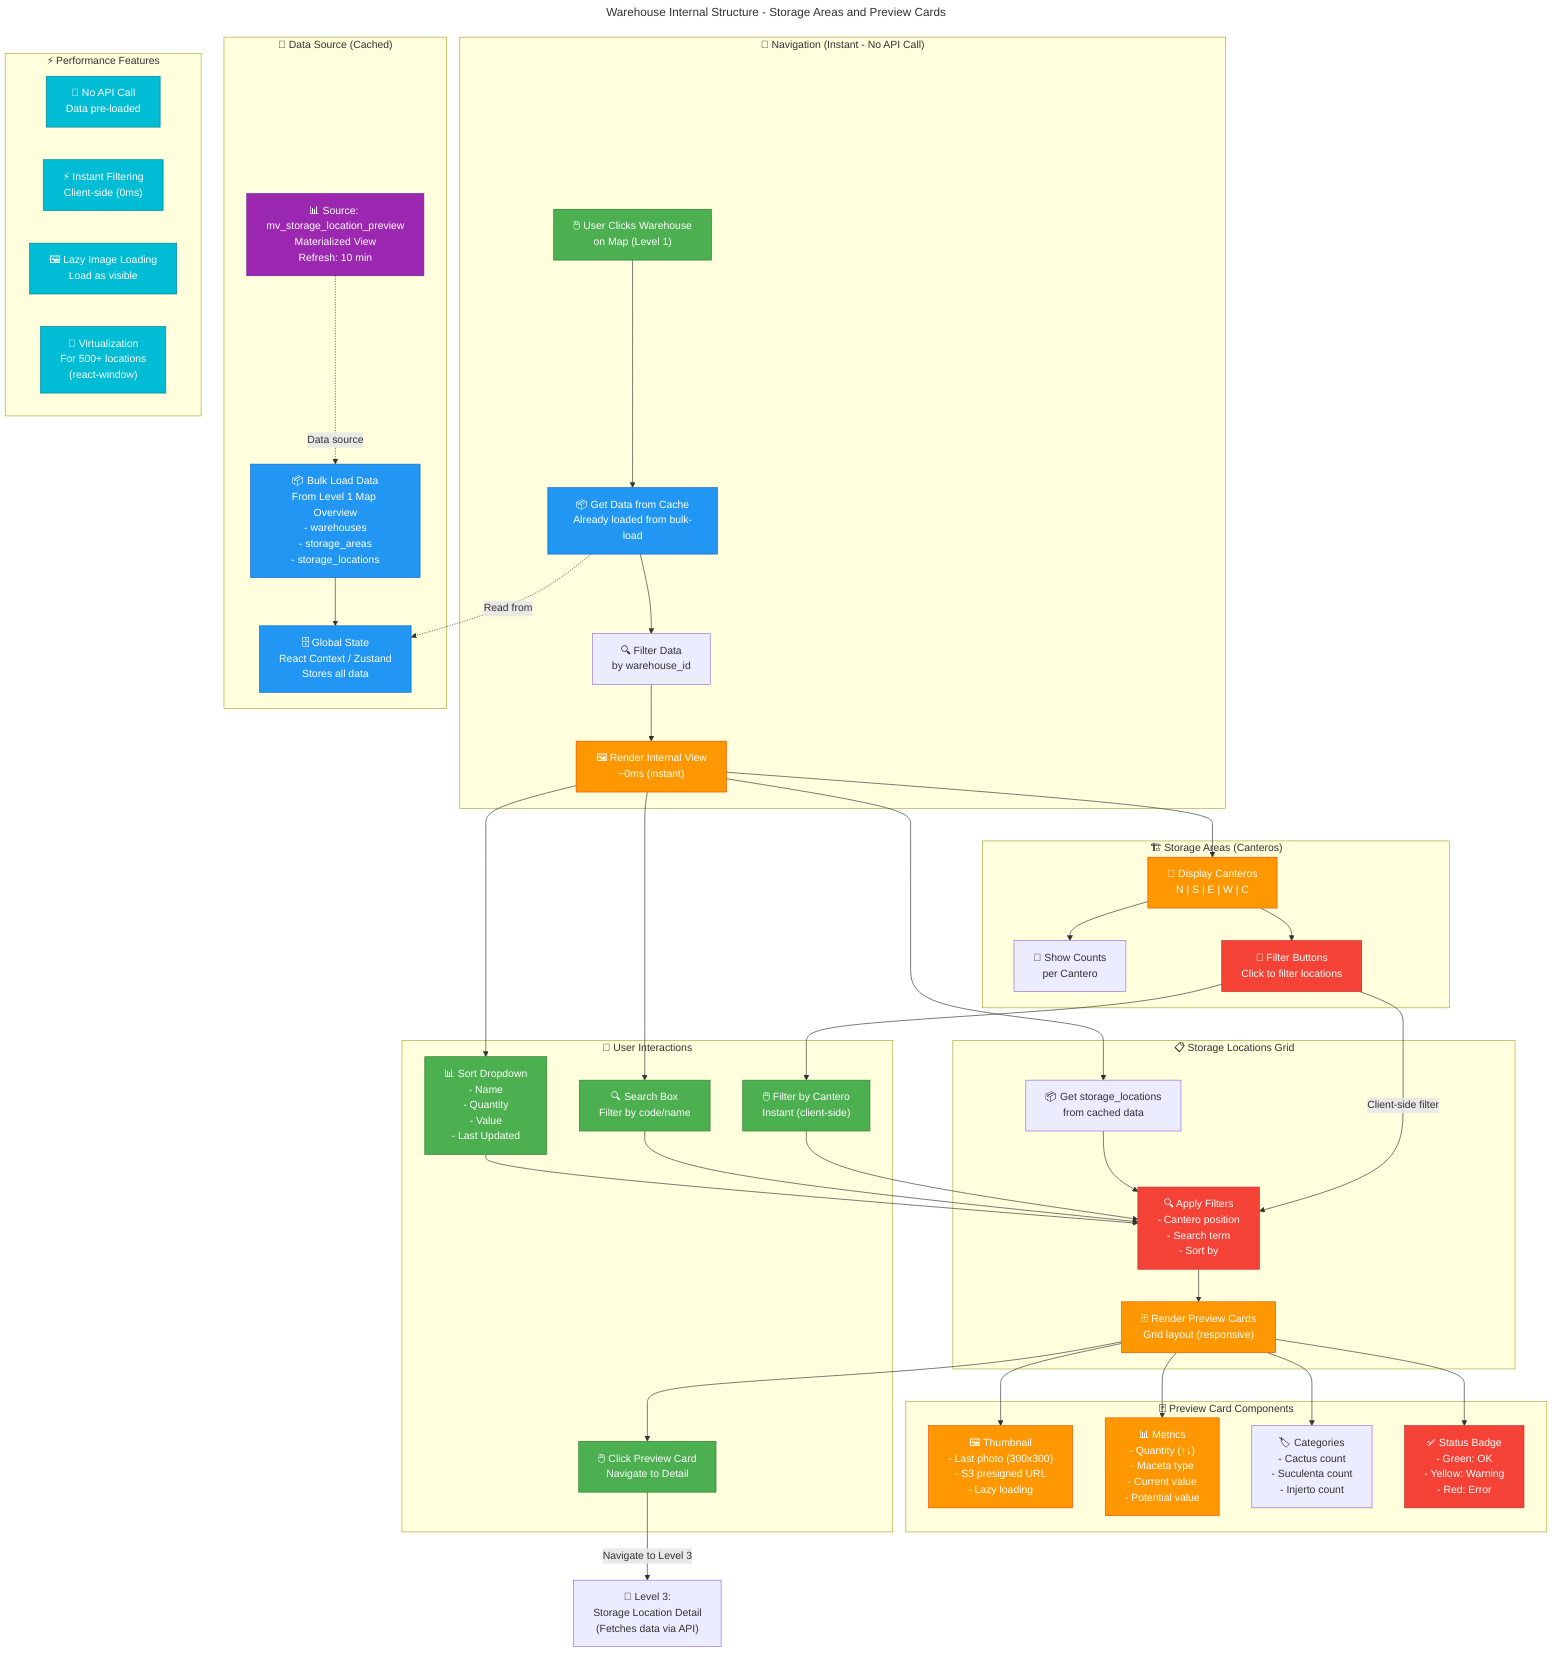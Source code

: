 ---
title: Warehouse Internal Structure - Storage Areas and Preview Cards
---
graph TB
    %% Entry Point
    UserClickWH["🖱️ User Clicks Warehouse<br/>on Map (Level 1)"]

    %% Navigation (No API Call)
    subgraph Navigation["🚀 Navigation (Instant - No API Call)"]
        GetCachedData["📦 Get Data from Cache<br/>Already loaded from bulk-load"]
        FilterByWarehouse["🔍 Filter Data<br/>by warehouse_id"]
        RenderView["🖼️ Render Internal View<br/>~0ms (instant)"]

        UserClickWH --> GetCachedData
        GetCachedData --> FilterByWarehouse
        FilterByWarehouse --> RenderView
    end

    %% Storage Areas Display
    subgraph StorageAreas["🏗️ Storage Areas (Canteros)"]
        DisplayCanteros["📍 Display Canteros<br/>N | S | E | W | C"]
        ShowCounts["🔢 Show Counts<br/>per Cantero"]
        FilterButtons["🔘 Filter Buttons<br/>Click to filter locations"]

        RenderView --> DisplayCanteros
        DisplayCanteros --> ShowCounts
        DisplayCanteros --> FilterButtons
    end

    %% Storage Locations Grid
    subgraph LocationsGrid["📋 Storage Locations Grid"]
        GetLocations["📦 Get storage_locations<br/>from cached data"]
        ApplyFilters["🔍 Apply Filters<br/>- Cantero position<br/>- Search term<br/>- Sort by"]
        RenderCards["🃏 Render Preview Cards<br/>Grid layout (responsive)"]

        FilterButtons -->|"Client-side filter"| ApplyFilters
        RenderView --> GetLocations
        GetLocations --> ApplyFilters
        ApplyFilters --> RenderCards
    end

    %% Preview Card Details
    subgraph PreviewCard["🃏 Preview Card Components"]
        Thumbnail["🖼️ Thumbnail<br/>- Last photo (300x300)<br/>- S3 presigned URL<br/>- Lazy loading"]
        Metrics["📊 Metrics<br/>- Quantity (↑↓)<br/>- Maceta type<br/>- Current value<br/>- Potential value"]
        Categories["🏷️ Categories<br/>- Cactus count<br/>- Suculenta count<br/>- Injerto count"]
        StatusBadge["✅ Status Badge<br/>- Green: OK<br/>- Yellow: Warning<br/>- Red: Error"]

        RenderCards --> Thumbnail
        RenderCards --> Metrics
        RenderCards --> Categories
        RenderCards --> StatusBadge
    end

    %% User Interactions
    subgraph Interactions["💬 User Interactions"]
        FilterCantero["🖱️ Filter by Cantero<br/>Instant (client-side)"]
        SearchBox["🔍 Search Box<br/>Filter by code/name"]
        SortDropdown["📊 Sort Dropdown<br/>- Name<br/>- Quantity<br/>- Value<br/>- Last Updated"]
        ClickCard["🖱️ Click Preview Card<br/>Navigate to Detail"]

        FilterButtons --> FilterCantero
        RenderView --> SearchBox
        RenderView --> SortDropdown

        FilterCantero --> ApplyFilters
        SearchBox --> ApplyFilters
        SortDropdown --> ApplyFilters

        RenderCards --> ClickCard
    end

    %% Navigation to Detail View
    ClickCard -->|"Navigate to Level 3"| DetailView["📸 Level 3:<br/>Storage Location Detail<br/>(Fetches data via API)"]

    %% Data Source (Already Loaded)
    subgraph DataSource["💾 Data Source (Cached)"]
        BulkLoadData["📦 Bulk Load Data<br/>From Level 1 Map Overview<br/>- warehouses<br/>- storage_areas<br/>- storage_locations"]
        GlobalState["🗄️ Global State<br/>React Context / Zustand<br/>Stores all data"]
        MVPreview["📊 Source: mv_storage_location_preview<br/>Materialized View<br/>Refresh: 10 min"]

        BulkLoadData --> GlobalState
        GetCachedData -.->|"Read from"| GlobalState
        MVPreview -.->|"Data source"| BulkLoadData
    end

    %% Performance Optimization
    subgraph Performance["⚡ Performance Features"]
        NoAPI["🚀 No API Call<br/>Data pre-loaded"]
        InstantFilter["⚡ Instant Filtering<br/>Client-side (0ms)"]
        LazyImages["🖼️ Lazy Image Loading<br/>Load as visible"]
        Virtualization["📜 Virtualization<br/>For 500+ locations<br/>(react-window)"]
    end

    %% Styling
    classDef userClass fill:#4CAF50,stroke:#2E7D32,color:#fff
    classDef cacheClass fill:#2196F3,stroke:#1565C0,color:#fff
    classDef renderClass fill:#FF9800,stroke:#E65100,color:#fff
    classDef interactionClass fill:#F44336,stroke:#C62828,color:#fff
    classDef dataClass fill:#9C27B0,stroke:#6A1B9A,color:#fff
    classDef perfClass fill:#00BCD4,stroke:#00838F,color:#fff

    class UserClickWH,FilterCantero,SearchBox,SortDropdown,ClickCard userClass
    class GetCachedData,GlobalState,BulkLoadData cacheClass
    class RenderView,DisplayCanteros,RenderCards,Thumbnail,Metrics renderClass
    class FilterButtons,ApplyFilters,StatusBadge interactionClass
    class MVPreview dataClass
    class NoAPI,InstantFilter,LazyImages,Virtualization perfClass